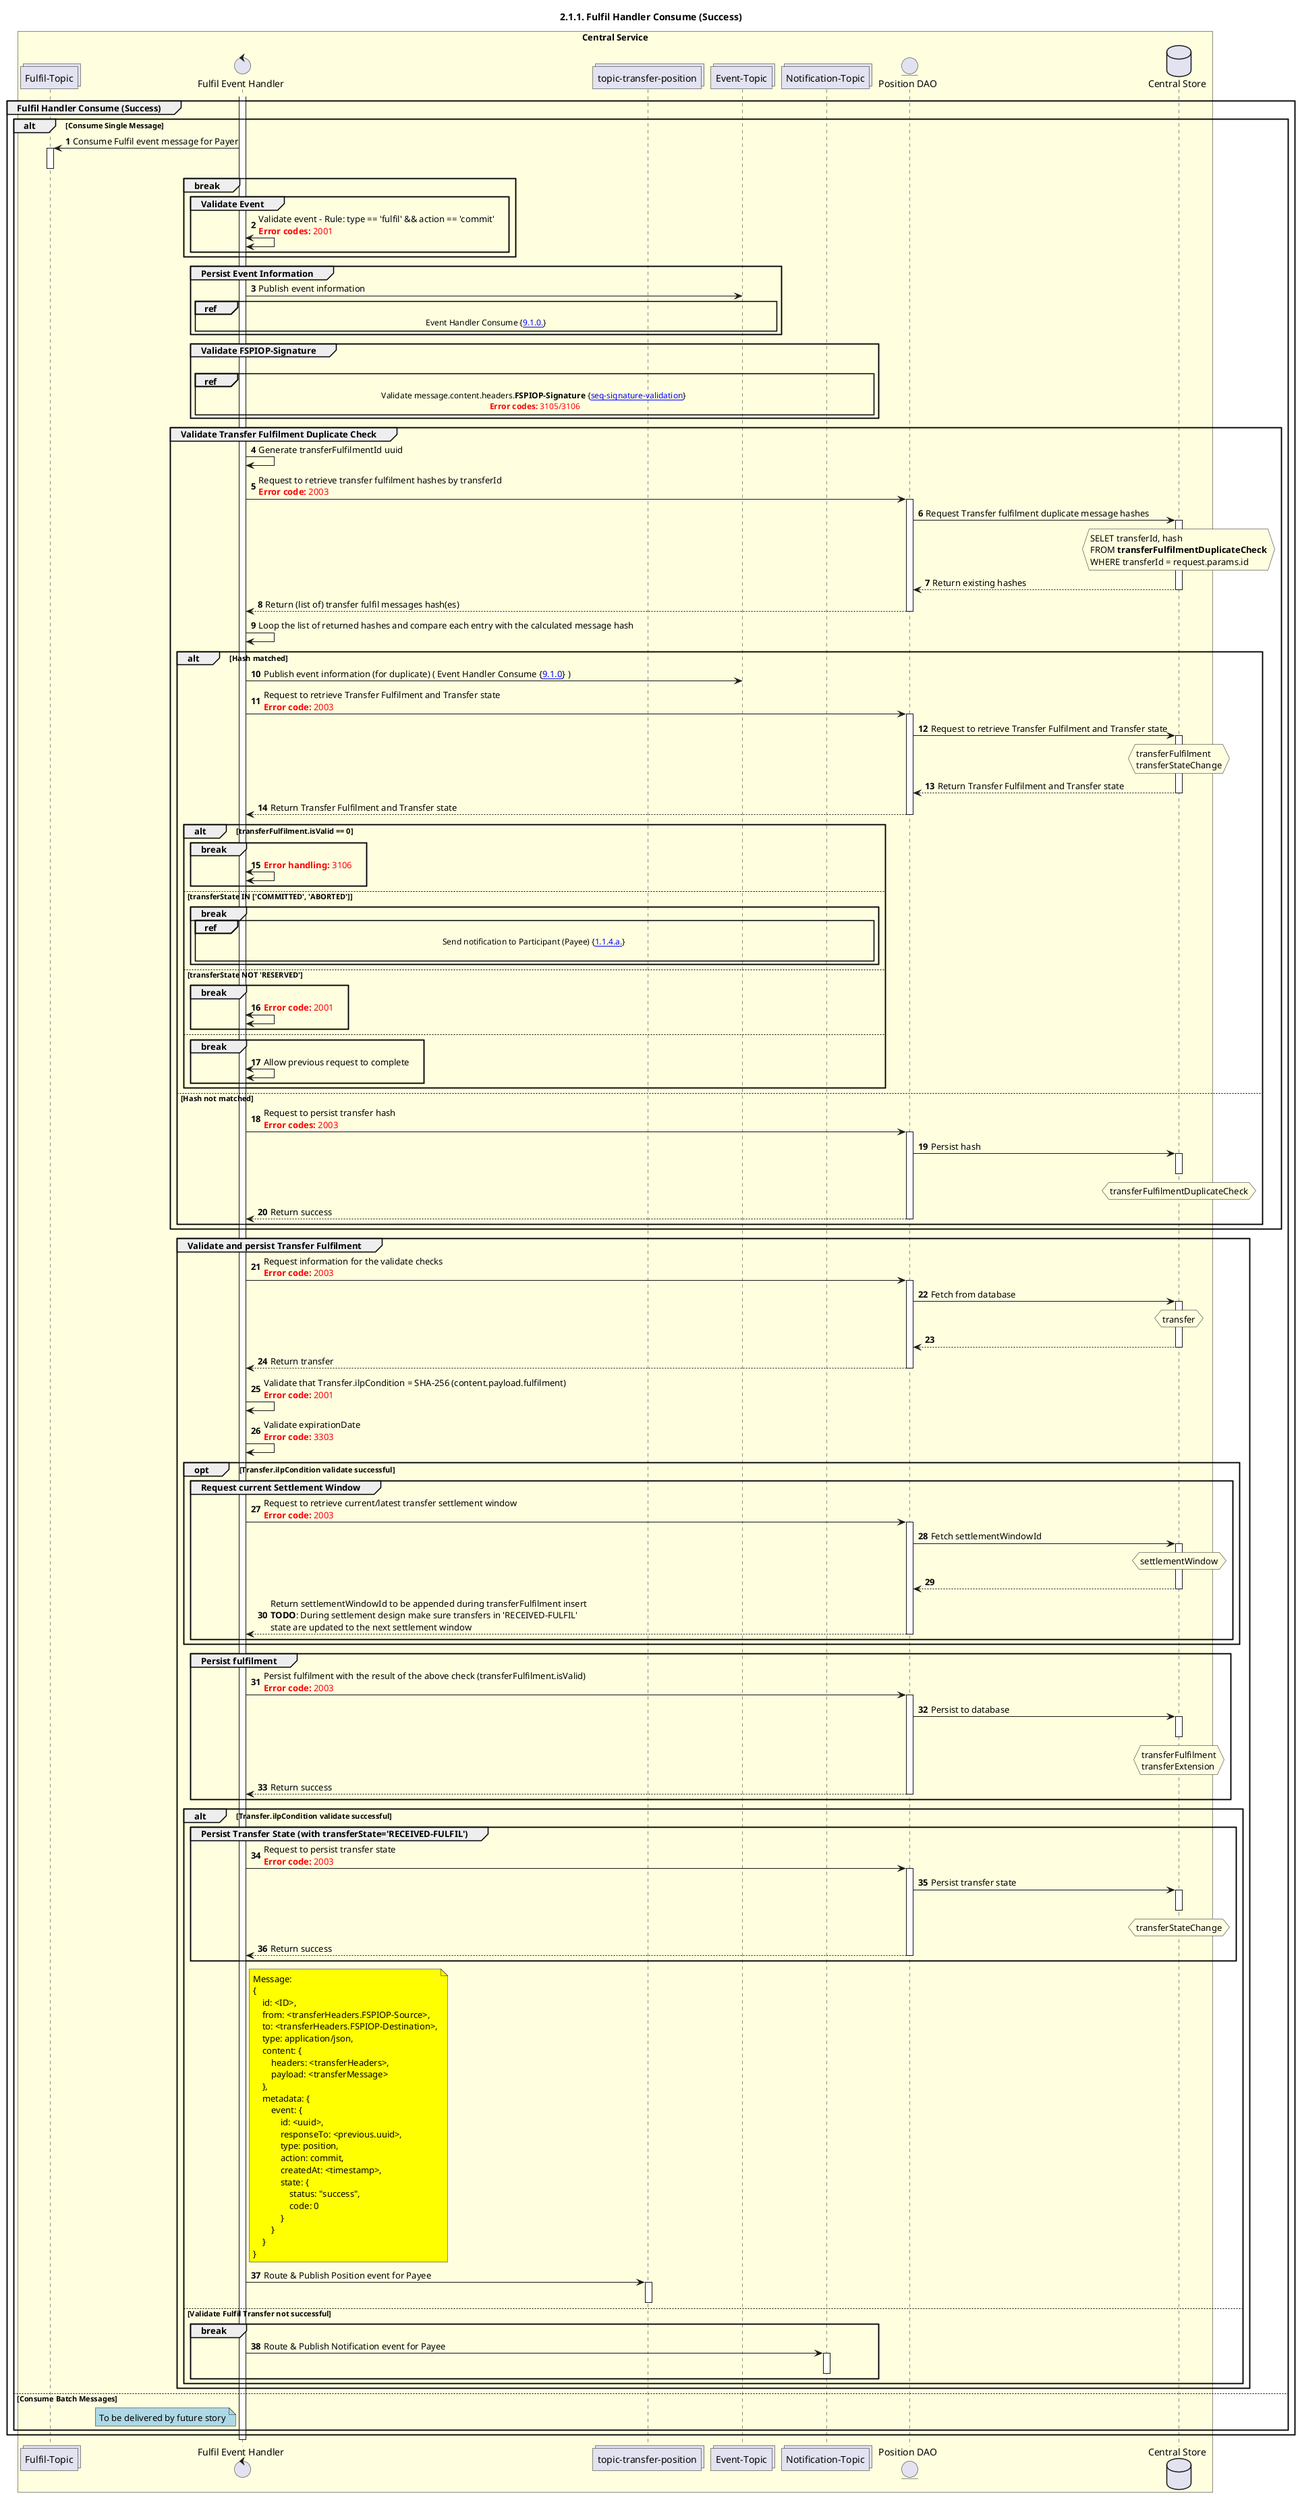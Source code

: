 /'*****
 License
 --------------
 Copyright © 2017 Bill & Melinda Gates Foundation
 The Mojaloop files are made available by the Bill & Melinda Gates Foundation under the Apache License, Version 2.0 (the "License") and you may not use these files except in compliance with the License. You may obtain a copy of the License at
 http://www.apache.org/licenses/LICENSE-2.0
 Unless required by applicable law or agreed to in writing, the Mojaloop files are distributed on an "AS IS" BASIS, WITHOUT WARRANTIES OR CONDITIONS OF ANY KIND, either express or implied. See the License for the specific language governing permissions and limitations under the License.
 Contributors
 --------------
 This is the official list of the Mojaloop project contributors for this file.
 Names of the original copyright holders (individuals or organizations)
 should be listed with a '*' in the first column. People who have
 contributed from an organization can be listed under the organization
 that actually holds the copyright for their contributions (see the
 Gates Foundation organization for an example). Those individuals should have
 their names indented and be marked with a '-'. Email address can be added
 optionally within square brackets <email>.
 * Gates Foundation
 - Name Surname <name.surname@gatesfoundation.com>

 * Rajiv Mothilal <rajiv.mothilal@modusbox.com>
 * Georgi Georgiev <georgi.georgiev@modusbox.com>
 --------------
 ******'/

@startuml
' declate title
title 2.1.1. Fulfil Handler Consume (Success)
autonumber
' Actor Keys:
'   boundary - APIs/Interfaces, etc
'   collections - Kafka Topics
'   control - Kafka Consumers
'   entity - Database Access Objects
'   database - Database Persistance Store
' declare actors
collections "Fulfil-Topic" as TOPIC_FULFIL
control "Fulfil Event Handler" as FULF_HANDLER
collections "Event-Topic" as TOPIC_EVENT
collections "topic-transfer-position" as TOPIC_TRANSFER_POSITION
collections "Notification-Topic" as TOPIC_NOTIFICATIONS
'entity "Transfer Duplicate Facade" as DUP_FACADE
entity "Position DAO" as POS_DAO
database "Central Store" as DB
box "Central Service" #LightYellow
    participant TOPIC_FULFIL
    participant FULF_HANDLER
    participant TOPIC_TRANSFER_POSITION
    participant TOPIC_EVENT
    participant TOPIC_NOTIFICATIONS
    participant POS_DAO
    participant DB
end box
' start flow
activate FULF_HANDLER
group Fulfil Handler Consume (Success)
    alt Consume Single Message
        TOPIC_FULFIL <- FULF_HANDLER: Consume Fulfil event message for Payer
        activate TOPIC_FULFIL
        deactivate TOPIC_FULFIL
        break
            group Validate Event
                FULF_HANDLER <-> FULF_HANDLER: Validate event - Rule: type == 'fulfil' && action == 'commit'\n<color #FF0000><b>Error codes:</b> 2001</color>
            end
        end
        group Persist Event Information
            FULF_HANDLER -> TOPIC_EVENT: Publish event information
            ref over FULF_HANDLER, TOPIC_EVENT:  Event Handler Consume {[[https://github.com/mojaloop/docs/blob/master/CentralServices/seq_diagrams/seq-event-9.1.0.svg 9.1.0.]]}
        end
        group Validate FSPIOP-Signature
            |||
            ref over FULF_HANDLER, TOPIC_NOTIFICATIONS: Validate message.content.headers.**FSPIOP-Signature** {[[https://github.com/mojaloop/docs/blob/master/CentralServices/seq_diagrams/seq-signature-validation.svg seq-signature-validation]]} \n<color #FF0000><b>Error codes:</b> 3105/3106</color>
        end
        group Validate Transfer Fulfilment Duplicate Check
            FULF_HANDLER -> FULF_HANDLER: Generate transferFulfilmentId uuid
            FULF_HANDLER -> POS_DAO: Request to retrieve transfer fulfilment hashes by transferId\n<color #FF0000><b>Error code:</b> 2003</color>
            activate POS_DAO
            POS_DAO -> DB: Request Transfer fulfilment duplicate message hashes
            hnote over DB #lightyellow
                SELET transferId, hash
                FROM **transferFulfilmentDuplicateCheck**
                WHERE transferId = request.params.id
            end note
            activate DB
            POS_DAO <-- DB: Return existing hashes
            deactivate DB
            POS_DAO --> FULF_HANDLER: Return (list of) transfer fulfil messages hash(es)
            deactivate POS_DAO
            FULF_HANDLER -> FULF_HANDLER: Loop the list of returned hashes and compare each entry with the calculated message hash
            alt Hash matched
                ' Need to check what respond with same results if finalised then resend, else ignore and wait for response
                FULF_HANDLER -> TOPIC_EVENT: Publish event information (for duplicate) ( Event Handler Consume {[[https://github.com/mojaloop/docs/blob/master/CentralServices/seq_diagrams/seq-event-9.1.0.svg 9.1.0]]} )
                FULF_HANDLER -> POS_DAO: Request to retrieve Transfer Fulfilment and Transfer state\n<color #FF0000><b>Error code:</b> 2003</color>
                activate POS_DAO
                POS_DAO -> DB: Request to retrieve Transfer Fulfilment and Transfer state
                hnote over DB #lightyellow
                    transferFulfilment
                    transferStateChange
                end note
                activate DB
                POS_DAO <-- DB: Return Transfer Fulfilment and Transfer state
                deactivate DB
                POS_DAO --> FULF_HANDLER: Return Transfer Fulfilment and Transfer state
                deactivate POS_DAO
                alt transferFulfilment.isValid == 0
                    break
                        FULF_HANDLER <-> FULF_HANDLER: <color #FF0000><b>Error handling:</b> 3106</color>
                    end
                else transferState IN ['COMMITTED', 'ABORTED']
                    break
                        ref over FULF_HANDLER, TOPIC_NOTIFICATIONS: Send notification to Participant (Payee) {[[https://github.com/mojaloop/docs/blob/master/CentralServices/seq_diagrams/seq-prepare-1.1.4.a.svg 1.1.4.a.]]} \n
                    end
                else transferState NOT 'RESERVED'
                    break
                        FULF_HANDLER <-> FULF_HANDLER: <color #FF0000><b>Error code:</b> 2001</color>
                    end
                else
                    break
                        FULF_HANDLER <-> FULF_HANDLER: Allow previous request to complete
                    end
                end
            else Hash not matched
                FULF_HANDLER -> POS_DAO: Request to persist transfer hash\n<color #FF0000><b>Error codes:</b> 2003</color>
                activate POS_DAO
                POS_DAO -> DB: Persist hash
                hnote over DB #lightyellow
                    transferFulfilmentDuplicateCheck
                end note
                activate DB
                deactivate DB
                POS_DAO --> FULF_HANDLER: Return success
                deactivate POS_DAO
            end
        end
        group Validate and persist Transfer Fulfilment
            FULF_HANDLER -> POS_DAO: Request information for the validate checks\n<color #FF0000><b>Error code:</b> 2003</color>
            activate POS_DAO
            POS_DAO -> DB: Fetch from database
            activate DB
            hnote over DB #lightyellow
                transfer
            end note
            DB --> POS_DAO
            deactivate DB
            FULF_HANDLER <-- POS_DAO: Return transfer
            deactivate POS_DAO
            FULF_HANDLER ->FULF_HANDLER: Validate that Transfer.ilpCondition = SHA-256 (content.payload.fulfilment)\n<color #FF0000><b>Error code:</b> 2001</color>
            FULF_HANDLER -> FULF_HANDLER: Validate expirationDate\n<color #FF0000><b>Error code:</b> 3303</color>

            opt Transfer.ilpCondition validate successful
                group Request current Settlement Window
                    FULF_HANDLER -> POS_DAO: Request to retrieve current/latest transfer settlement window\n<color #FF0000><b>Error code:</b> 2003</color>
                    activate POS_DAO
                    POS_DAO -> DB: Fetch settlementWindowId
                    activate DB
                    hnote over DB #lightyellow
                        settlementWindow
                    end note
                    DB --> POS_DAO
                    deactivate DB
                    FULF_HANDLER <-- POS_DAO: Return settlementWindowId to be appended during transferFulfilment insert\n**TODO**: During settlement design make sure transfers in 'RECEIVED-FULFIL'\nstate are updated to the next settlement window
                    deactivate POS_DAO
                end
            end

            group Persist fulfilment
                FULF_HANDLER -> POS_DAO: Persist fulfilment with the result of the above check (transferFulfilment.isValid)\n<color #FF0000><b>Error code:</b> 2003</color>
                activate POS_DAO
                POS_DAO -> DB: Persist to database
                activate DB
                deactivate DB
                hnote over DB #lightyellow
                    transferFulfilment
                    transferExtension
                end note
                FULF_HANDLER <-- POS_DAO: Return success
                deactivate POS_DAO
            end

            alt Transfer.ilpCondition validate successful
                group Persist Transfer State (with transferState='RECEIVED-FULFIL')
                    FULF_HANDLER -> POS_DAO: Request to persist transfer state\n<color #FF0000><b>Error code:</b> 2003</color>
                    activate POS_DAO
                    POS_DAO -> DB: Persist transfer state
                    activate DB
                    hnote over DB #lightyellow
                        transferStateChange
                    end note
                    deactivate DB
                    POS_DAO --> FULF_HANDLER: Return success
                    deactivate POS_DAO
                end

                note right of FULF_HANDLER #yellow
                    Message:
                    {
                        id: <ID>,
                        from: <transferHeaders.FSPIOP-Source>,
                        to: <transferHeaders.FSPIOP-Destination>,
                        type: application/json,
                        content: {
                            headers: <transferHeaders>,
                            payload: <transferMessage>
                        },
                        metadata: {
                            event: {
                                id: <uuid>,
                                responseTo: <previous.uuid>,
                                type: position,
                                action: commit,
                                createdAt: <timestamp>,
                                state: {
                                    status: "success",
                                    code: 0
                                }
                            }
                        }
                    }
                end note
                FULF_HANDLER -> TOPIC_TRANSFER_POSITION: Route & Publish Position event for Payee
                activate TOPIC_TRANSFER_POSITION
                deactivate TOPIC_TRANSFER_POSITION
            else Validate Fulfil Transfer not successful
                break
                    FULF_HANDLER -> TOPIC_NOTIFICATIONS: Route & Publish Notification event for Payee
                    activate TOPIC_NOTIFICATIONS
                    deactivate TOPIC_NOTIFICATIONS
                end
            end
        end
    else Consume Batch Messages
        note left of FULF_HANDLER #lightblue
            To be delivered by future story
        end note
    end
end
deactivate FULF_HANDLER
@enduml

